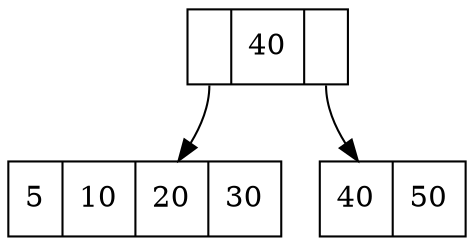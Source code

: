 digraph btree {
n3:pn1 -> n1
n1 [shape=record, label="5|10|20|30"];
n3:pn2 -> n2
n2 [shape=record, label="40|50"];
n3 [shape=record, label="<pn1>|40|<pn2>"];

}
